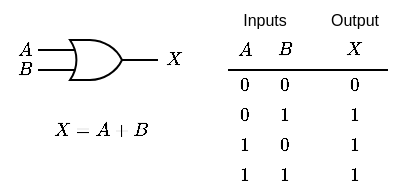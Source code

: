 <mxfile version="17.2.1" type="device"><diagram id="sRfQJfN18z4Oo8krzxNr" name="第 1 页"><mxGraphModel dx="219" dy="159" grid="1" gridSize="5" guides="1" tooltips="1" connect="1" arrows="1" fold="1" page="1" pageScale="1" pageWidth="827" pageHeight="1169" math="1" shadow="0"><root><mxCell id="0"/><mxCell id="1" parent="0"/><mxCell id="zYpCQKFrV_kiHlgNc0L4-3" value="" style="endArrow=none;html=1;rounded=0;entryX=0;entryY=0.25;entryDx=0;entryDy=0;entryPerimeter=0;" parent="1" edge="1"><mxGeometry width="50" height="50" relative="1" as="geometry"><mxPoint x="160" y="145" as="sourcePoint"/><mxPoint x="170" y="145" as="targetPoint"/></mxGeometry></mxCell><mxCell id="zYpCQKFrV_kiHlgNc0L4-4" value="" style="endArrow=none;html=1;rounded=0;entryX=0;entryY=0.75;entryDx=0;entryDy=0;entryPerimeter=0;" parent="1" edge="1"><mxGeometry width="50" height="50" relative="1" as="geometry"><mxPoint x="160" y="155" as="sourcePoint"/><mxPoint x="170" y="155" as="targetPoint"/></mxGeometry></mxCell><mxCell id="zYpCQKFrV_kiHlgNc0L4-5" value="" style="endArrow=none;html=1;rounded=0;exitX=1;exitY=0.5;exitDx=0;exitDy=0;exitPerimeter=0;" parent="1" edge="1"><mxGeometry width="50" height="50" relative="1" as="geometry"><mxPoint x="210" y="150" as="sourcePoint"/><mxPoint x="220" y="150" as="targetPoint"/></mxGeometry></mxCell><mxCell id="zYpCQKFrV_kiHlgNc0L4-6" value="$$A$$" style="text;html=1;align=center;verticalAlign=middle;resizable=1;points=[];autosize=1;strokeColor=none;fillColor=none;fontSize=8;movable=1;rotatable=1;deletable=1;editable=1;connectable=1;" parent="1" vertex="1"><mxGeometry x="145" y="140" width="15" height="10" as="geometry"/></mxCell><mxCell id="zYpCQKFrV_kiHlgNc0L4-7" value="$$B$$" style="text;html=1;align=center;verticalAlign=middle;resizable=1;points=[];autosize=1;strokeColor=none;fillColor=none;fontSize=8;movable=1;rotatable=1;deletable=1;editable=1;connectable=1;" parent="1" vertex="1"><mxGeometry x="145" y="150" width="15" height="10" as="geometry"/></mxCell><mxCell id="zYpCQKFrV_kiHlgNc0L4-8" value="$$X$$" style="text;html=1;align=center;verticalAlign=middle;resizable=1;points=[];autosize=1;strokeColor=none;fillColor=none;fontSize=8;movable=1;rotatable=1;deletable=1;editable=1;connectable=1;" parent="1" vertex="1"><mxGeometry x="220" y="145" width="15" height="10" as="geometry"/></mxCell><mxCell id="zYpCQKFrV_kiHlgNc0L4-9" value="Inputs" style="text;html=1;align=center;verticalAlign=middle;resizable=0;points=[];autosize=1;strokeColor=none;fillColor=none;fontSize=8;" parent="1" vertex="1"><mxGeometry x="255" y="120" width="35" height="20" as="geometry"/></mxCell><mxCell id="zYpCQKFrV_kiHlgNc0L4-10" value="Output" style="text;html=1;align=center;verticalAlign=middle;resizable=0;points=[];autosize=1;strokeColor=none;fillColor=none;fontSize=8;" parent="1" vertex="1"><mxGeometry x="300" y="120" width="35" height="20" as="geometry"/></mxCell><mxCell id="zYpCQKFrV_kiHlgNc0L4-11" value="$$A$$" style="text;html=1;align=center;verticalAlign=middle;resizable=1;points=[];autosize=1;strokeColor=none;fillColor=none;fontSize=8;movable=1;rotatable=1;deletable=1;editable=1;connectable=1;" parent="1" vertex="1"><mxGeometry x="255" y="140" width="15" height="10" as="geometry"/></mxCell><mxCell id="zYpCQKFrV_kiHlgNc0L4-12" value="$$B$$" style="text;html=1;align=center;verticalAlign=middle;resizable=1;points=[];autosize=1;strokeColor=none;fillColor=none;fontSize=8;movable=1;rotatable=1;deletable=1;editable=1;connectable=1;" parent="1" vertex="1"><mxGeometry x="275" y="140" width="15" height="10" as="geometry"/></mxCell><mxCell id="zYpCQKFrV_kiHlgNc0L4-13" value="$$X$$" style="text;html=1;align=center;verticalAlign=middle;resizable=1;points=[];autosize=1;strokeColor=none;fillColor=none;fontSize=8;movable=1;rotatable=1;deletable=1;editable=1;connectable=1;" parent="1" vertex="1"><mxGeometry x="310" y="140" width="15" height="10" as="geometry"/></mxCell><mxCell id="zYpCQKFrV_kiHlgNc0L4-14" value="" style="endArrow=none;html=1;rounded=0;fontSize=8;" parent="1" edge="1"><mxGeometry width="50" height="50" relative="1" as="geometry"><mxPoint x="255" y="155" as="sourcePoint"/><mxPoint x="335" y="155" as="targetPoint"/></mxGeometry></mxCell><mxCell id="zYpCQKFrV_kiHlgNc0L4-15" value="$$0$$" style="text;html=1;align=center;verticalAlign=middle;resizable=1;points=[];autosize=1;strokeColor=none;fillColor=none;fontSize=8;movable=1;rotatable=1;deletable=1;editable=1;connectable=1;" parent="1" vertex="1"><mxGeometry x="255" y="155" width="15" height="15" as="geometry"/></mxCell><mxCell id="zYpCQKFrV_kiHlgNc0L4-16" value="$$1$$" style="text;html=1;align=center;verticalAlign=middle;resizable=1;points=[];autosize=1;strokeColor=none;fillColor=none;fontSize=8;movable=1;rotatable=1;deletable=1;editable=1;connectable=1;" parent="1" vertex="1"><mxGeometry x="275" y="170" width="15" height="15" as="geometry"/></mxCell><mxCell id="zYpCQKFrV_kiHlgNc0L4-17" value="$$0$$" style="text;html=1;align=center;verticalAlign=middle;resizable=1;points=[];autosize=1;strokeColor=none;fillColor=none;fontSize=8;movable=1;rotatable=1;deletable=1;editable=1;connectable=1;" parent="1" vertex="1"><mxGeometry x="275" y="155" width="15" height="15" as="geometry"/></mxCell><mxCell id="zYpCQKFrV_kiHlgNc0L4-18" value="$$0$$" style="text;html=1;align=center;verticalAlign=middle;resizable=1;points=[];autosize=1;strokeColor=none;fillColor=none;fontSize=8;movable=1;rotatable=1;deletable=1;editable=1;connectable=1;" parent="1" vertex="1"><mxGeometry x="255" y="170" width="15" height="15" as="geometry"/></mxCell><mxCell id="zYpCQKFrV_kiHlgNc0L4-19" value="$$0$$" style="text;html=1;align=center;verticalAlign=middle;resizable=1;points=[];autosize=1;strokeColor=none;fillColor=none;fontSize=8;movable=1;rotatable=1;deletable=1;editable=1;connectable=1;" parent="1" vertex="1"><mxGeometry x="275" y="185" width="15" height="15" as="geometry"/></mxCell><mxCell id="zYpCQKFrV_kiHlgNc0L4-20" value="$$1$$" style="text;html=1;align=center;verticalAlign=middle;resizable=1;points=[];autosize=1;strokeColor=none;fillColor=none;fontSize=8;movable=1;rotatable=1;deletable=1;editable=1;connectable=1;" parent="1" vertex="1"><mxGeometry x="255" y="185" width="15" height="15" as="geometry"/></mxCell><mxCell id="zYpCQKFrV_kiHlgNc0L4-21" value="$$1$$" style="text;html=1;align=center;verticalAlign=middle;resizable=1;points=[];autosize=1;strokeColor=none;fillColor=none;fontSize=8;movable=1;rotatable=1;deletable=1;editable=1;connectable=1;" parent="1" vertex="1"><mxGeometry x="255" y="200" width="15" height="15" as="geometry"/></mxCell><mxCell id="zYpCQKFrV_kiHlgNc0L4-22" value="$$1$$" style="text;html=1;align=center;verticalAlign=middle;resizable=1;points=[];autosize=1;strokeColor=none;fillColor=none;fontSize=8;movable=1;rotatable=1;deletable=1;editable=1;connectable=1;" parent="1" vertex="1"><mxGeometry x="275" y="200" width="15" height="15" as="geometry"/></mxCell><mxCell id="zYpCQKFrV_kiHlgNc0L4-23" value="$$0$$" style="text;html=1;align=center;verticalAlign=middle;resizable=1;points=[];autosize=1;strokeColor=none;fillColor=none;fontSize=8;movable=1;rotatable=1;deletable=1;editable=1;connectable=1;" parent="1" vertex="1"><mxGeometry x="310" y="155" width="15" height="15" as="geometry"/></mxCell><mxCell id="zYpCQKFrV_kiHlgNc0L4-26" value="$$1$$" style="text;html=1;align=center;verticalAlign=middle;resizable=1;points=[];autosize=1;strokeColor=none;fillColor=none;fontSize=8;movable=1;rotatable=1;deletable=1;editable=1;connectable=1;" parent="1" vertex="1"><mxGeometry x="310" y="200" width="15" height="15" as="geometry"/></mxCell><mxCell id="zYpCQKFrV_kiHlgNc0L4-27" value="$$X=A+B$$" style="text;html=1;align=center;verticalAlign=middle;resizable=0;points=[];autosize=1;strokeColor=none;fillColor=none;fontSize=8;" parent="1" vertex="1"><mxGeometry x="163" y="175" width="55" height="20" as="geometry"/></mxCell><mxCell id="zYpCQKFrV_kiHlgNc0L4-28" value="" style="verticalLabelPosition=bottom;shadow=0;dashed=0;align=center;html=1;verticalAlign=top;shape=mxgraph.electrical.logic_gates.logic_gate;operation=or;fontSize=8;strokeWidth=1;" parent="1" vertex="1"><mxGeometry x="170" y="140" width="40" height="20" as="geometry"/></mxCell><mxCell id="zYpCQKFrV_kiHlgNc0L4-29" value="$$1$$" style="text;html=1;align=center;verticalAlign=middle;resizable=1;points=[];autosize=1;strokeColor=none;fillColor=none;fontSize=8;movable=1;rotatable=1;deletable=1;editable=1;connectable=1;" parent="1" vertex="1"><mxGeometry x="310" y="170" width="15" height="15" as="geometry"/></mxCell><mxCell id="zYpCQKFrV_kiHlgNc0L4-30" value="$$1$$" style="text;html=1;align=center;verticalAlign=middle;resizable=1;points=[];autosize=1;strokeColor=none;fillColor=none;fontSize=8;movable=1;rotatable=1;deletable=1;editable=1;connectable=1;" parent="1" vertex="1"><mxGeometry x="310" y="185" width="15" height="15" as="geometry"/></mxCell></root></mxGraphModel></diagram></mxfile>